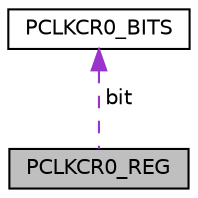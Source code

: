 digraph "PCLKCR0_REG"
{
  edge [fontname="Helvetica",fontsize="10",labelfontname="Helvetica",labelfontsize="10"];
  node [fontname="Helvetica",fontsize="10",shape=record];
  Node1 [label="PCLKCR0_REG",height=0.2,width=0.4,color="black", fillcolor="grey75", style="filled", fontcolor="black"];
  Node2 -> Node1 [dir="back",color="darkorchid3",fontsize="10",style="dashed",label=" bit" ,fontname="Helvetica"];
  Node2 [label="PCLKCR0_BITS",height=0.2,width=0.4,color="black", fillcolor="white", style="filled",URL="$struct_p_c_l_k_c_r0___b_i_t_s.html"];
}

